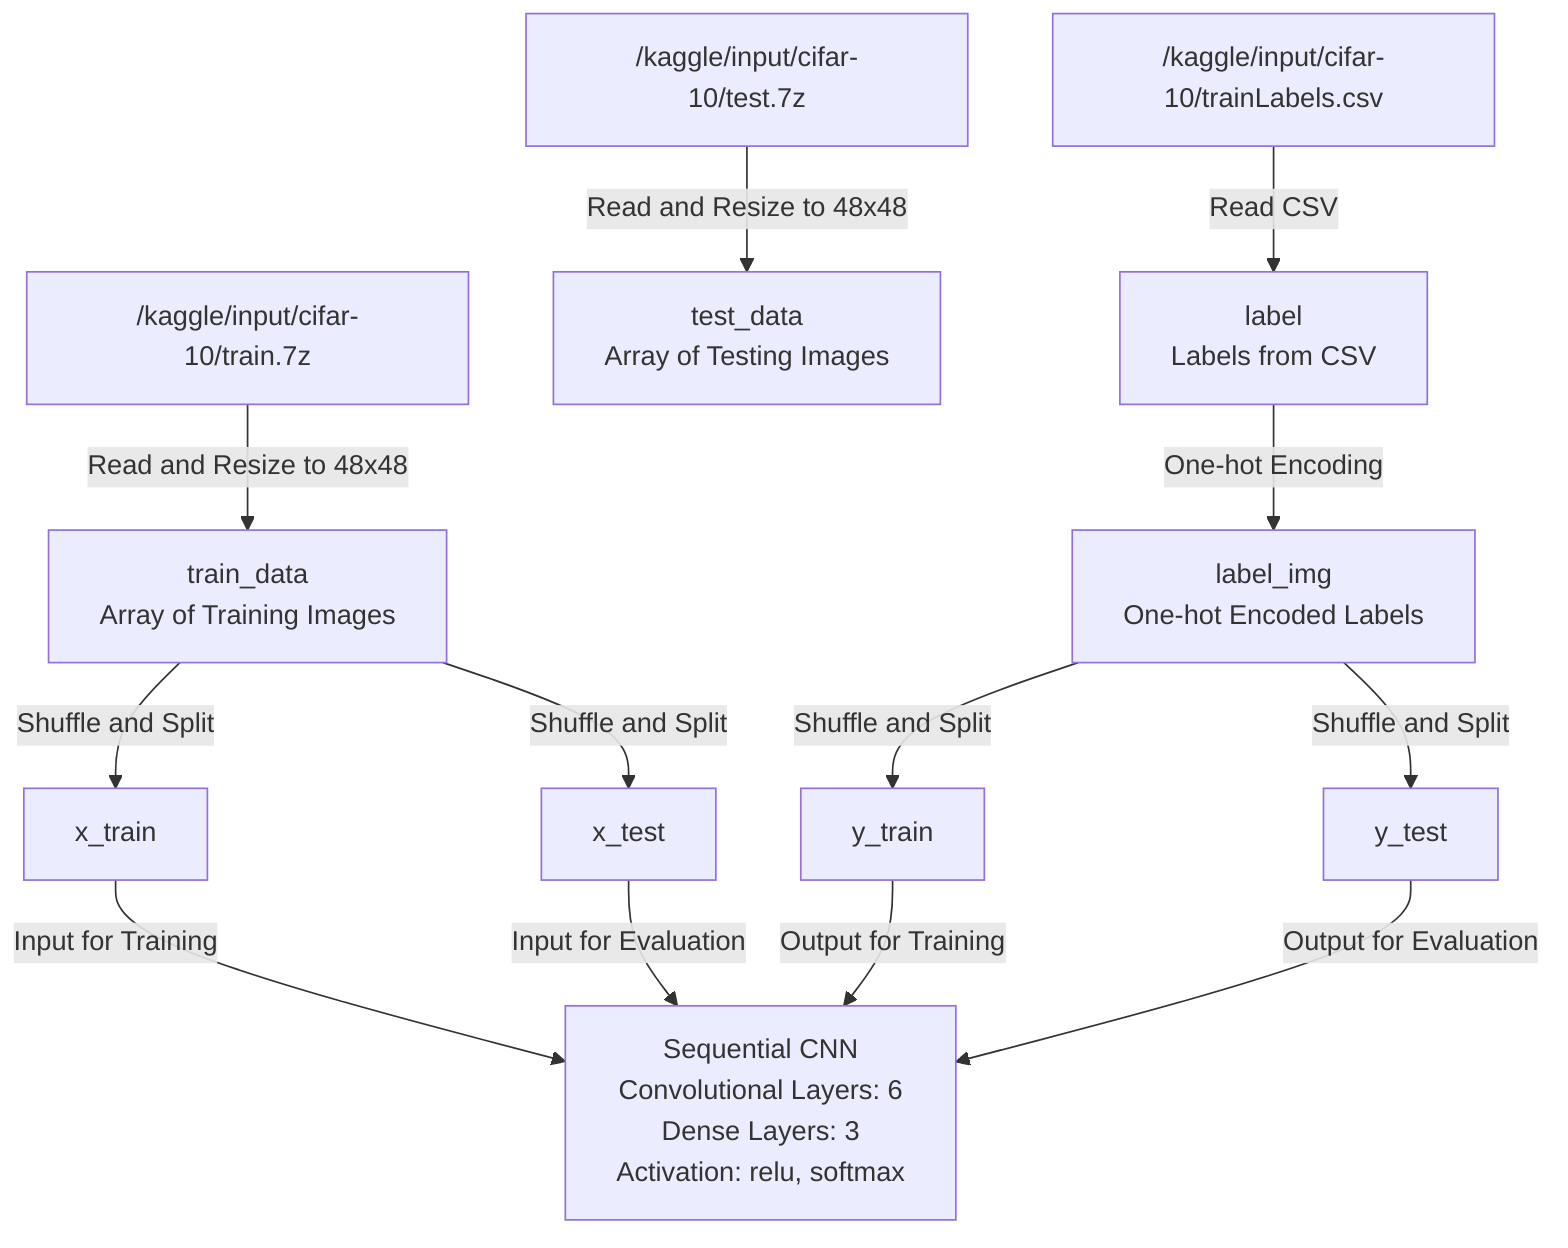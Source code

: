 flowchart TD

%% Data Sources
A1["/kaggle/input/cifar-10/train.7z"]
A2["/kaggle/input/cifar-10/test.7z"]
A3["/kaggle/input/cifar-10/trainLabels.csv"]

%% Data Preparation
B1["train_data\nArray of Training Images"]
B2["test_data\nArray of Testing Images"]
B3["label\nLabels from CSV"]
B4["label_img\nOne-hot Encoded Labels"]

%% Model Data
C1["x_train"]
C2["x_test"]
C3["y_train"]
C4["y_test"]

%% ML Model
D1["Sequential CNN\nConvolutional Layers: 6\nDense Layers: 3\nActivation: relu, softmax"]

%% Data Flow
A1 --> |"Read and Resize to 48x48"| B1
A2 --> |"Read and Resize to 48x48"| B2
A3 --> |"Read CSV"| B3
B3 --> |"One-hot Encoding"| B4

B1 --> |"Shuffle and Split"| C1
B1 --> |"Shuffle and Split"| C2
B4 --> |"Shuffle and Split"| C3
B4 --> |"Shuffle and Split"| C4

%% Model Training and Evaluation
C1 --> |"Input for Training"| D1
C2 --> |"Input for Evaluation"| D1
C3 --> |"Output for Training"| D1
C4 --> |"Output for Evaluation"| D1